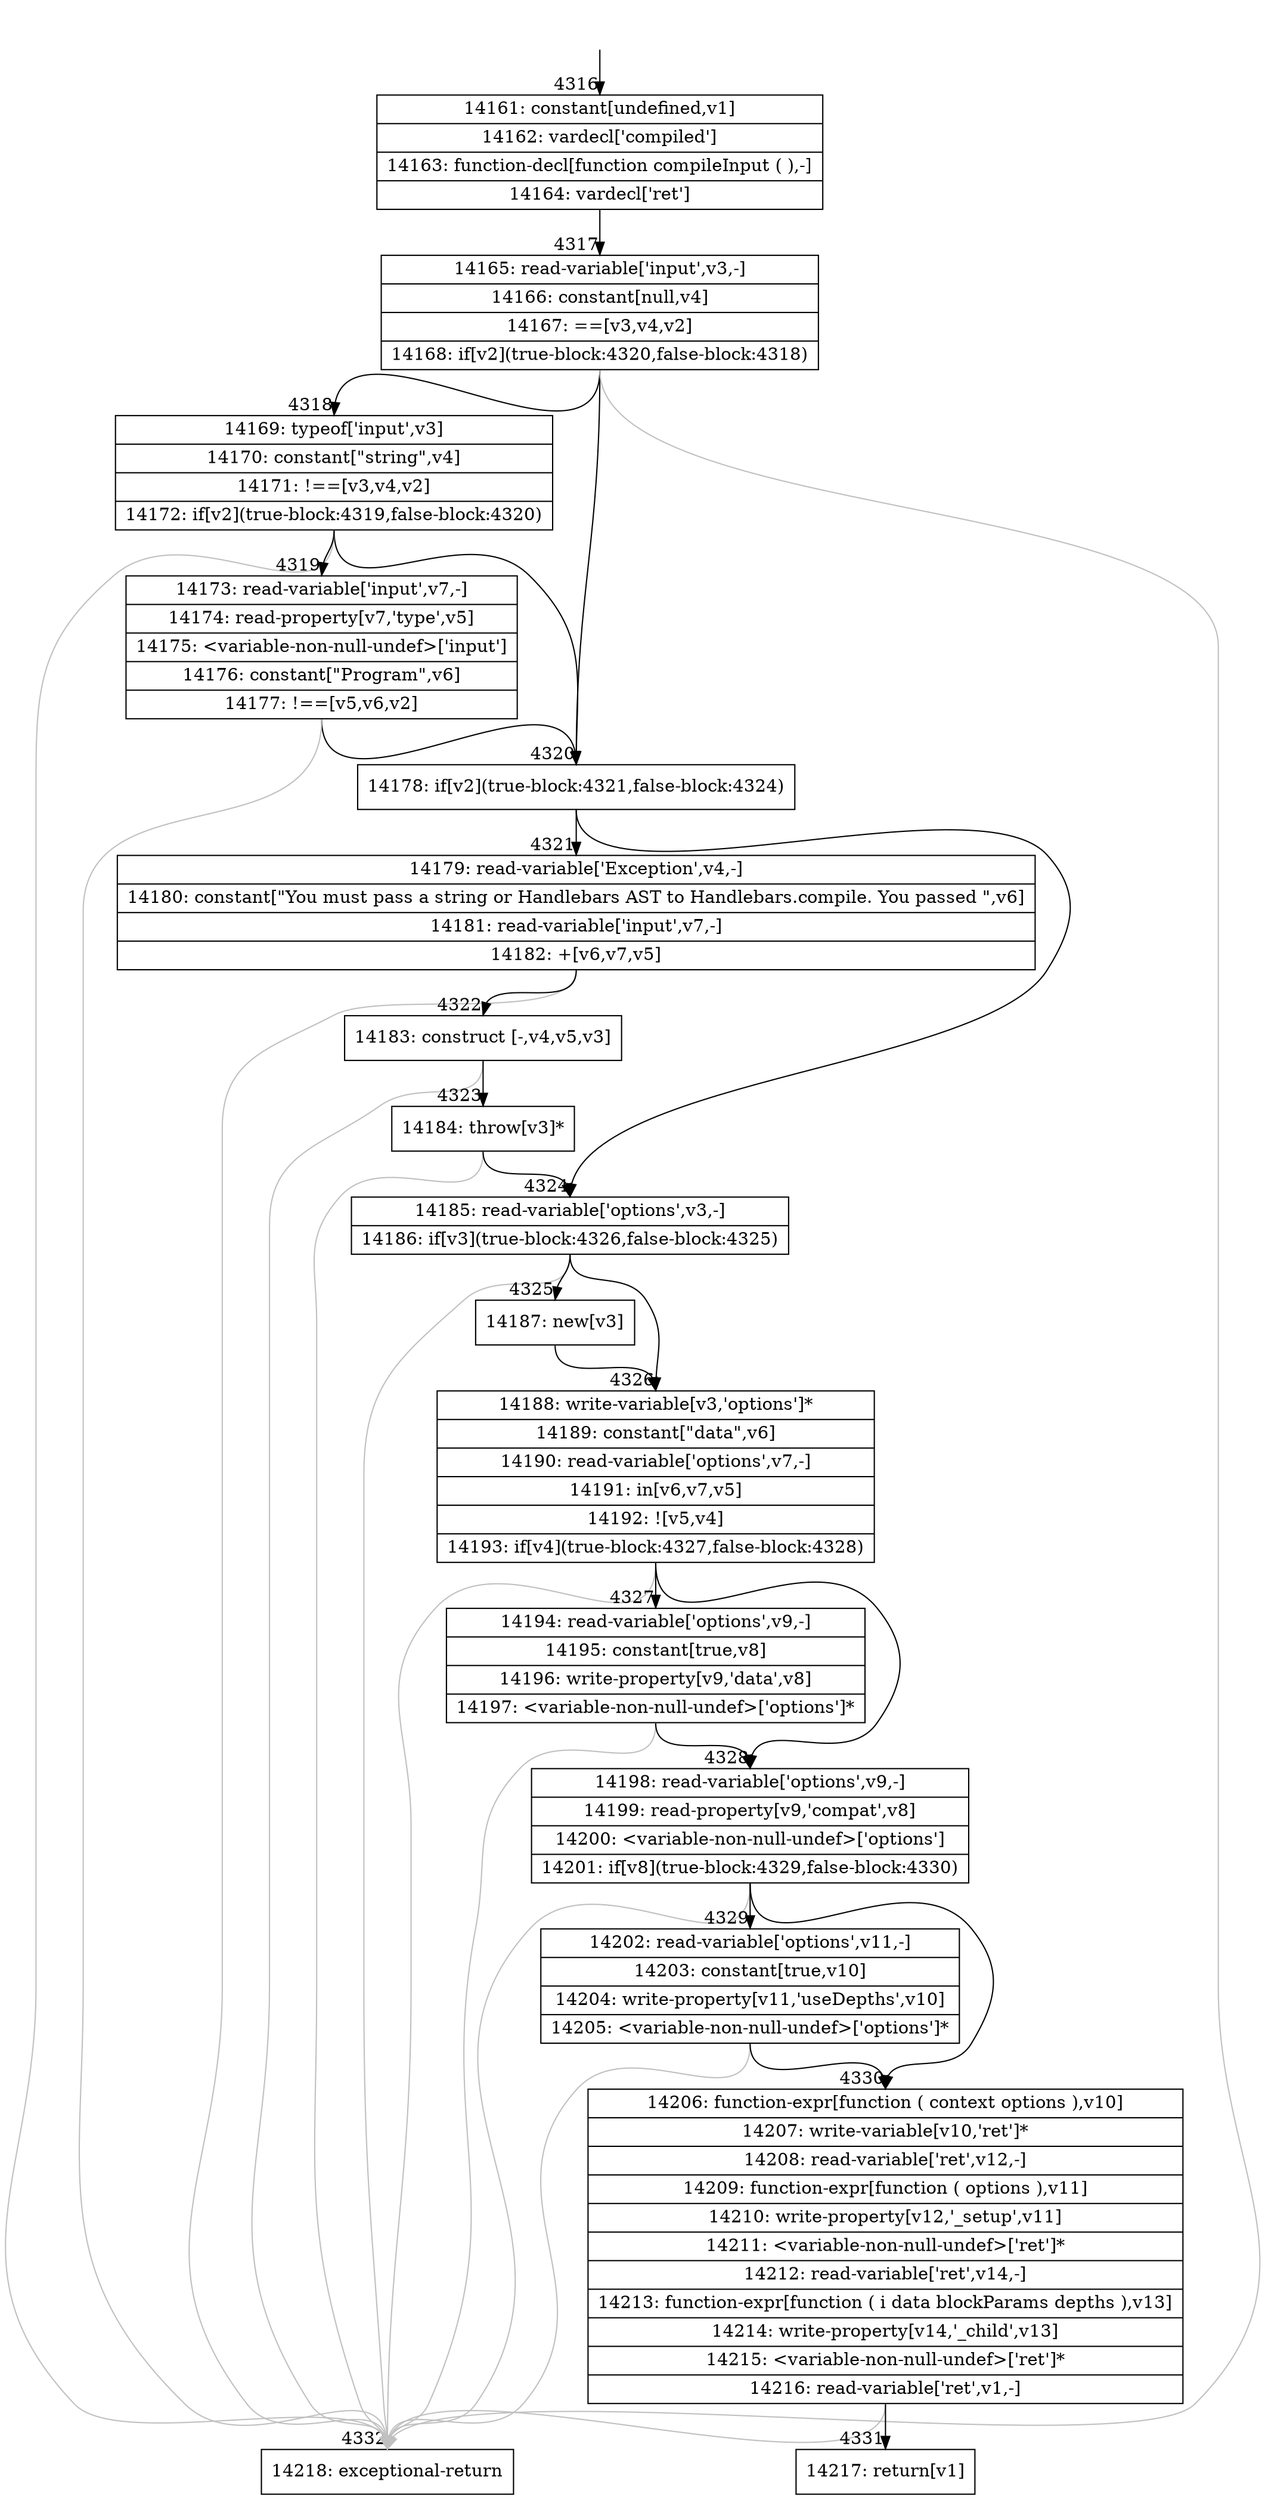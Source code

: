 digraph {
rankdir="TD"
BB_entry176[shape=none,label=""];
BB_entry176 -> BB4316 [tailport=s, headport=n, headlabel="    4316"]
BB4316 [shape=record label="{14161: constant[undefined,v1]|14162: vardecl['compiled']|14163: function-decl[function compileInput ( ),-]|14164: vardecl['ret']}" ] 
BB4316 -> BB4317 [tailport=s, headport=n, headlabel="      4317"]
BB4317 [shape=record label="{14165: read-variable['input',v3,-]|14166: constant[null,v4]|14167: ==[v3,v4,v2]|14168: if[v2](true-block:4320,false-block:4318)}" ] 
BB4317 -> BB4320 [tailport=s, headport=n, headlabel="      4320"]
BB4317 -> BB4318 [tailport=s, headport=n, headlabel="      4318"]
BB4317 -> BB4332 [tailport=s, headport=n, color=gray, headlabel="      4332"]
BB4318 [shape=record label="{14169: typeof['input',v3]|14170: constant[\"string\",v4]|14171: !==[v3,v4,v2]|14172: if[v2](true-block:4319,false-block:4320)}" ] 
BB4318 -> BB4320 [tailport=s, headport=n]
BB4318 -> BB4319 [tailport=s, headport=n, headlabel="      4319"]
BB4318 -> BB4332 [tailport=s, headport=n, color=gray]
BB4319 [shape=record label="{14173: read-variable['input',v7,-]|14174: read-property[v7,'type',v5]|14175: \<variable-non-null-undef\>['input']|14176: constant[\"Program\",v6]|14177: !==[v5,v6,v2]}" ] 
BB4319 -> BB4320 [tailport=s, headport=n]
BB4319 -> BB4332 [tailport=s, headport=n, color=gray]
BB4320 [shape=record label="{14178: if[v2](true-block:4321,false-block:4324)}" ] 
BB4320 -> BB4321 [tailport=s, headport=n, headlabel="      4321"]
BB4320 -> BB4324 [tailport=s, headport=n, headlabel="      4324"]
BB4321 [shape=record label="{14179: read-variable['Exception',v4,-]|14180: constant[\"You must pass a string or Handlebars AST to Handlebars.compile. You passed \",v6]|14181: read-variable['input',v7,-]|14182: +[v6,v7,v5]}" ] 
BB4321 -> BB4322 [tailport=s, headport=n, headlabel="      4322"]
BB4321 -> BB4332 [tailport=s, headport=n, color=gray]
BB4322 [shape=record label="{14183: construct [-,v4,v5,v3]}" ] 
BB4322 -> BB4323 [tailport=s, headport=n, headlabel="      4323"]
BB4322 -> BB4332 [tailport=s, headport=n, color=gray]
BB4323 [shape=record label="{14184: throw[v3]*}" ] 
BB4323 -> BB4324 [tailport=s, headport=n]
BB4323 -> BB4332 [tailport=s, headport=n, color=gray]
BB4324 [shape=record label="{14185: read-variable['options',v3,-]|14186: if[v3](true-block:4326,false-block:4325)}" ] 
BB4324 -> BB4326 [tailport=s, headport=n, headlabel="      4326"]
BB4324 -> BB4325 [tailport=s, headport=n, headlabel="      4325"]
BB4324 -> BB4332 [tailport=s, headport=n, color=gray]
BB4325 [shape=record label="{14187: new[v3]}" ] 
BB4325 -> BB4326 [tailport=s, headport=n]
BB4326 [shape=record label="{14188: write-variable[v3,'options']*|14189: constant[\"data\",v6]|14190: read-variable['options',v7,-]|14191: in[v6,v7,v5]|14192: ![v5,v4]|14193: if[v4](true-block:4327,false-block:4328)}" ] 
BB4326 -> BB4327 [tailport=s, headport=n, headlabel="      4327"]
BB4326 -> BB4328 [tailport=s, headport=n, headlabel="      4328"]
BB4326 -> BB4332 [tailport=s, headport=n, color=gray]
BB4327 [shape=record label="{14194: read-variable['options',v9,-]|14195: constant[true,v8]|14196: write-property[v9,'data',v8]|14197: \<variable-non-null-undef\>['options']*}" ] 
BB4327 -> BB4328 [tailport=s, headport=n]
BB4327 -> BB4332 [tailport=s, headport=n, color=gray]
BB4328 [shape=record label="{14198: read-variable['options',v9,-]|14199: read-property[v9,'compat',v8]|14200: \<variable-non-null-undef\>['options']|14201: if[v8](true-block:4329,false-block:4330)}" ] 
BB4328 -> BB4329 [tailport=s, headport=n, headlabel="      4329"]
BB4328 -> BB4330 [tailport=s, headport=n, headlabel="      4330"]
BB4328 -> BB4332 [tailport=s, headport=n, color=gray]
BB4329 [shape=record label="{14202: read-variable['options',v11,-]|14203: constant[true,v10]|14204: write-property[v11,'useDepths',v10]|14205: \<variable-non-null-undef\>['options']*}" ] 
BB4329 -> BB4330 [tailport=s, headport=n]
BB4329 -> BB4332 [tailport=s, headport=n, color=gray]
BB4330 [shape=record label="{14206: function-expr[function ( context options ),v10]|14207: write-variable[v10,'ret']*|14208: read-variable['ret',v12,-]|14209: function-expr[function ( options ),v11]|14210: write-property[v12,'_setup',v11]|14211: \<variable-non-null-undef\>['ret']*|14212: read-variable['ret',v14,-]|14213: function-expr[function ( i data blockParams depths ),v13]|14214: write-property[v14,'_child',v13]|14215: \<variable-non-null-undef\>['ret']*|14216: read-variable['ret',v1,-]}" ] 
BB4330 -> BB4331 [tailport=s, headport=n, headlabel="      4331"]
BB4330 -> BB4332 [tailport=s, headport=n, color=gray]
BB4331 [shape=record label="{14217: return[v1]}" ] 
BB4332 [shape=record label="{14218: exceptional-return}" ] 
//#$~ 2421
}
